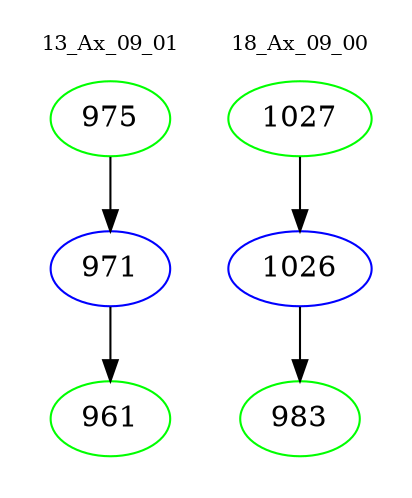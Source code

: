 digraph{
subgraph cluster_0 {
color = white
label = "13_Ax_09_01";
fontsize=10;
T0_975 [label="975", color="green"]
T0_975 -> T0_971 [color="black"]
T0_971 [label="971", color="blue"]
T0_971 -> T0_961 [color="black"]
T0_961 [label="961", color="green"]
}
subgraph cluster_1 {
color = white
label = "18_Ax_09_00";
fontsize=10;
T1_1027 [label="1027", color="green"]
T1_1027 -> T1_1026 [color="black"]
T1_1026 [label="1026", color="blue"]
T1_1026 -> T1_983 [color="black"]
T1_983 [label="983", color="green"]
}
}
